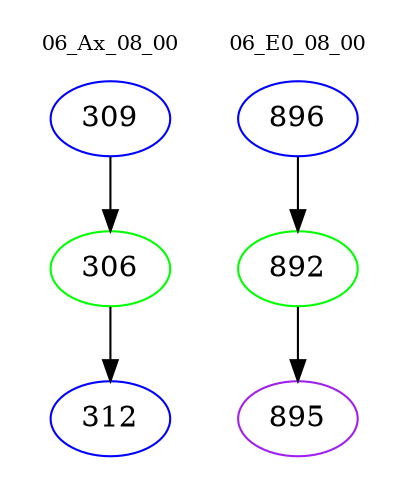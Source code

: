 digraph{
subgraph cluster_0 {
color = white
label = "06_Ax_08_00";
fontsize=10;
T0_309 [label="309", color="blue"]
T0_309 -> T0_306 [color="black"]
T0_306 [label="306", color="green"]
T0_306 -> T0_312 [color="black"]
T0_312 [label="312", color="blue"]
}
subgraph cluster_1 {
color = white
label = "06_E0_08_00";
fontsize=10;
T1_896 [label="896", color="blue"]
T1_896 -> T1_892 [color="black"]
T1_892 [label="892", color="green"]
T1_892 -> T1_895 [color="black"]
T1_895 [label="895", color="purple"]
}
}
